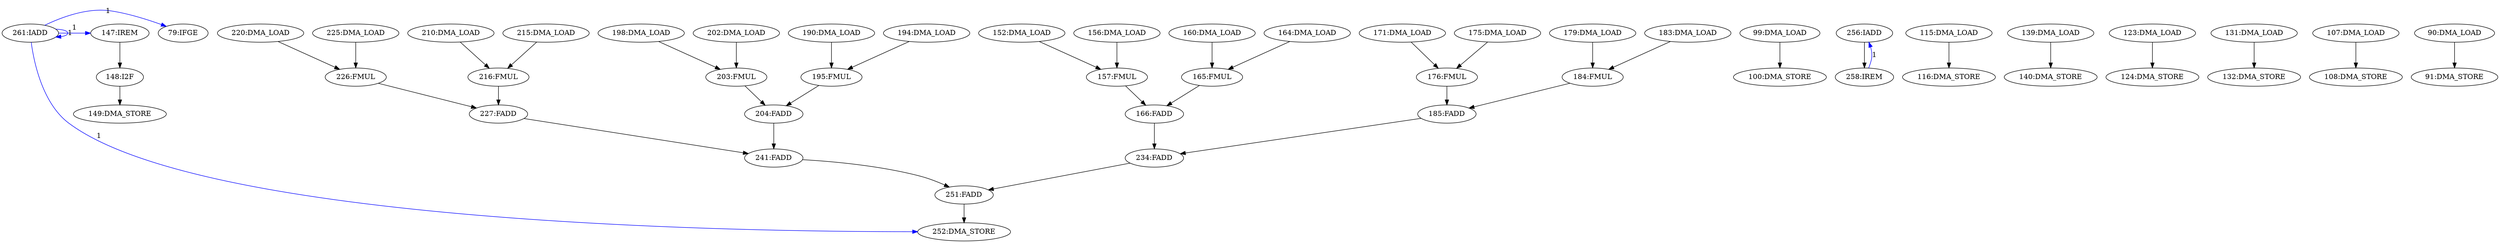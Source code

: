 digraph depgraph {
n0 [label="234:FADD"];
n1 [label="166:FADD"];
n1 -> n0;
n2 [label="185:FADD"];
n2 -> n0;
n3 [label="226:FMUL"];
n4 [label="220:DMA_LOAD"];
n4 -> n3;
n5 [label="225:DMA_LOAD"];
n5 -> n3;
n6 [label="176:FMUL"];
n6 -> n2;
n7 [label="184:FMUL"];
n7 -> n2;
n8 [label="149:DMA_STORE"];
n9 [label="148:I2F"];
n9 -> n8;
n10 [label="100:DMA_STORE"];
n11 [label="99:DMA_LOAD"];
n11 -> n10;
n12 [label="179:DMA_LOAD"];
n12 -> n7;
n13 [label="183:DMA_LOAD"];
n13 -> n7;
n14 [label="252:DMA_STORE"];
n15 [label="251:FADD"];
n15 -> n14;
n16 [label="258:IREM"];
n17 [label="256:IADD"];
n17 -> n16;
n18 [label="147:IREM"];
n18 -> n9;
n19 [label="171:DMA_LOAD"];
n19 -> n6;
n20 [label="175:DMA_LOAD"];
n20 -> n6;
n21 [label="227:FADD"];
n22 [label="216:FMUL"];
n22 -> n21;
n3 -> n21;
n23 [label="210:DMA_LOAD"];
n23 -> n22;
n24 [label="215:DMA_LOAD"];
n24 -> n22;
n25 [label="241:FADD"];
n26 [label="204:FADD"];
n26 -> n25;
n21 -> n25;
n27 [label="116:DMA_STORE"];
n28 [label="115:DMA_LOAD"];
n28 -> n27;
n29 [label="140:DMA_STORE"];
n30 [label="139:DMA_LOAD"];
n30 -> n29;
n31 [label="157:FMUL"];
n31 -> n1;
n32 [label="165:FMUL"];
n32 -> n1;
n33 [label="203:FMUL"];
n34 [label="198:DMA_LOAD"];
n34 -> n33;
n35 [label="202:DMA_LOAD"];
n35 -> n33;
n36 [label="195:FMUL"];
n37 [label="190:DMA_LOAD"];
n37 -> n36;
n38 [label="194:DMA_LOAD"];
n38 -> n36;
n39 [label="124:DMA_STORE"];
n40 [label="123:DMA_LOAD"];
n40 -> n39;
n41 [label="160:DMA_LOAD"];
n41 -> n32;
n42 [label="164:DMA_LOAD"];
n42 -> n32;
n43 [label="132:DMA_STORE"];
n44 [label="131:DMA_LOAD"];
n44 -> n43;
n0 -> n15;
n25 -> n15;
n45 [label="108:DMA_STORE"];
n46 [label="107:DMA_LOAD"];
n46 -> n45;
n47 [label="91:DMA_STORE"];
n48 [label="90:DMA_LOAD"];
n48 -> n47;
n49 [label="152:DMA_LOAD"];
n49 -> n31;
n50 [label="156:DMA_LOAD"];
n50 -> n31;
n36 -> n26;
n33 -> n26;
n16 -> n17 [constraint=false,color=blue,label="1"];
n51 [label="261:IADD"];
n51 -> n14 [constraint=false,color=blue,label="1"];
n51 -> n18 [constraint=false,color=blue,label="1"];
n51 -> n51 [constraint=false,color=blue,label="1"];
n52 [label="79:IFGE"];
n51 -> n52 [constraint=false,color=blue,label="1"];
}